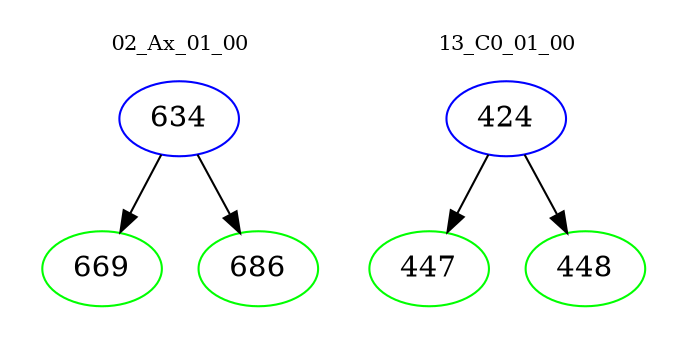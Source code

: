 digraph{
subgraph cluster_0 {
color = white
label = "02_Ax_01_00";
fontsize=10;
T0_634 [label="634", color="blue"]
T0_634 -> T0_669 [color="black"]
T0_669 [label="669", color="green"]
T0_634 -> T0_686 [color="black"]
T0_686 [label="686", color="green"]
}
subgraph cluster_1 {
color = white
label = "13_C0_01_00";
fontsize=10;
T1_424 [label="424", color="blue"]
T1_424 -> T1_447 [color="black"]
T1_447 [label="447", color="green"]
T1_424 -> T1_448 [color="black"]
T1_448 [label="448", color="green"]
}
}
